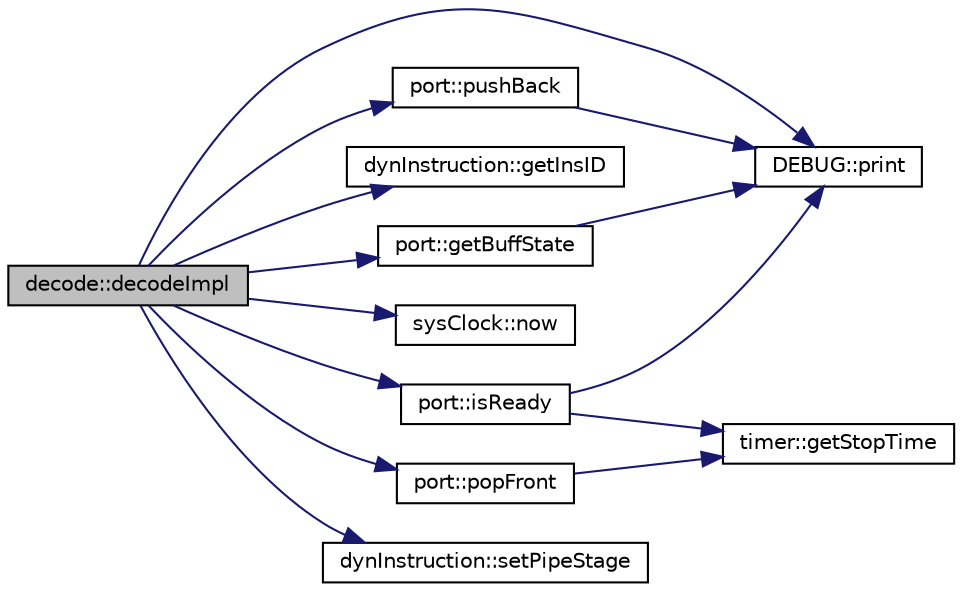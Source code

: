 digraph G
{
  edge [fontname="Helvetica",fontsize="10",labelfontname="Helvetica",labelfontsize="10"];
  node [fontname="Helvetica",fontsize="10",shape=record];
  rankdir=LR;
  Node1 [label="decode::decodeImpl",height=0.2,width=0.4,color="black", fillcolor="grey75", style="filled" fontcolor="black"];
  Node1 -> Node2 [color="midnightblue",fontsize="10",style="solid",fontname="Helvetica"];
  Node2 [label="port::getBuffState",height=0.2,width=0.4,color="black", fillcolor="white", style="filled",URL="$classport.html#abf9be02812c2503eee69704a01b14145"];
  Node2 -> Node3 [color="midnightblue",fontsize="10",style="solid",fontname="Helvetica"];
  Node3 [label="DEBUG::print",height=0.2,width=0.4,color="black", fillcolor="white", style="filled",URL="$classDEBUG.html#ab38f086785f7239084b735007297078a"];
  Node1 -> Node4 [color="midnightblue",fontsize="10",style="solid",fontname="Helvetica"];
  Node4 [label="dynInstruction::getInsID",height=0.2,width=0.4,color="black", fillcolor="white", style="filled",URL="$classdynInstruction.html#ab38b8181f522daae77cb46d701fb5302"];
  Node1 -> Node5 [color="midnightblue",fontsize="10",style="solid",fontname="Helvetica"];
  Node5 [label="port::isReady",height=0.2,width=0.4,color="black", fillcolor="white", style="filled",URL="$classport.html#a57a6cc5a8388feaf7fd09bd9616f0ee7"];
  Node5 -> Node6 [color="midnightblue",fontsize="10",style="solid",fontname="Helvetica"];
  Node6 [label="timer::getStopTime",height=0.2,width=0.4,color="black", fillcolor="white", style="filled",URL="$structtimer.html#a5a974df09de3c943843cccb24bfdc2b3"];
  Node5 -> Node3 [color="midnightblue",fontsize="10",style="solid",fontname="Helvetica"];
  Node1 -> Node7 [color="midnightblue",fontsize="10",style="solid",fontname="Helvetica"];
  Node7 [label="sysClock::now",height=0.2,width=0.4,color="black", fillcolor="white", style="filled",URL="$classsysClock.html#af027a57c8bc3d0dab4fe5a0f870b7d20"];
  Node1 -> Node8 [color="midnightblue",fontsize="10",style="solid",fontname="Helvetica"];
  Node8 [label="port::popFront",height=0.2,width=0.4,color="black", fillcolor="white", style="filled",URL="$classport.html#a95bf81afb2a6c03ac2272b3708322b74"];
  Node8 -> Node6 [color="midnightblue",fontsize="10",style="solid",fontname="Helvetica"];
  Node1 -> Node3 [color="midnightblue",fontsize="10",style="solid",fontname="Helvetica"];
  Node1 -> Node9 [color="midnightblue",fontsize="10",style="solid",fontname="Helvetica"];
  Node9 [label="port::pushBack",height=0.2,width=0.4,color="black", fillcolor="white", style="filled",URL="$classport.html#a52ad1c5223f028930491b024f26467fa"];
  Node9 -> Node3 [color="midnightblue",fontsize="10",style="solid",fontname="Helvetica"];
  Node1 -> Node10 [color="midnightblue",fontsize="10",style="solid",fontname="Helvetica"];
  Node10 [label="dynInstruction::setPipeStage",height=0.2,width=0.4,color="black", fillcolor="white", style="filled",URL="$classdynInstruction.html#a0cb15d906e84b2efc8986b74edaf5adf"];
}
